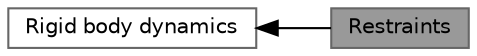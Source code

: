 digraph "Restraints"
{
 // LATEX_PDF_SIZE
  bgcolor="transparent";
  edge [fontname=Helvetica,fontsize=10,labelfontname=Helvetica,labelfontsize=10];
  node [fontname=Helvetica,fontsize=10,shape=box,height=0.2,width=0.4];
  rankdir=LR;
  Node2 [id="Node000002",label="Rigid body dynamics",height=0.2,width=0.4,color="grey40", fillcolor="white", style="filled",URL="$group__grpRigidBodyDynamics.html",tooltip=" "];
  Node1 [id="Node000001",label="Restraints",height=0.2,width=0.4,color="gray40", fillcolor="grey60", style="filled", fontcolor="black",tooltip=" "];
  Node2->Node1 [shape=plaintext, dir="back", style="solid"];
}
